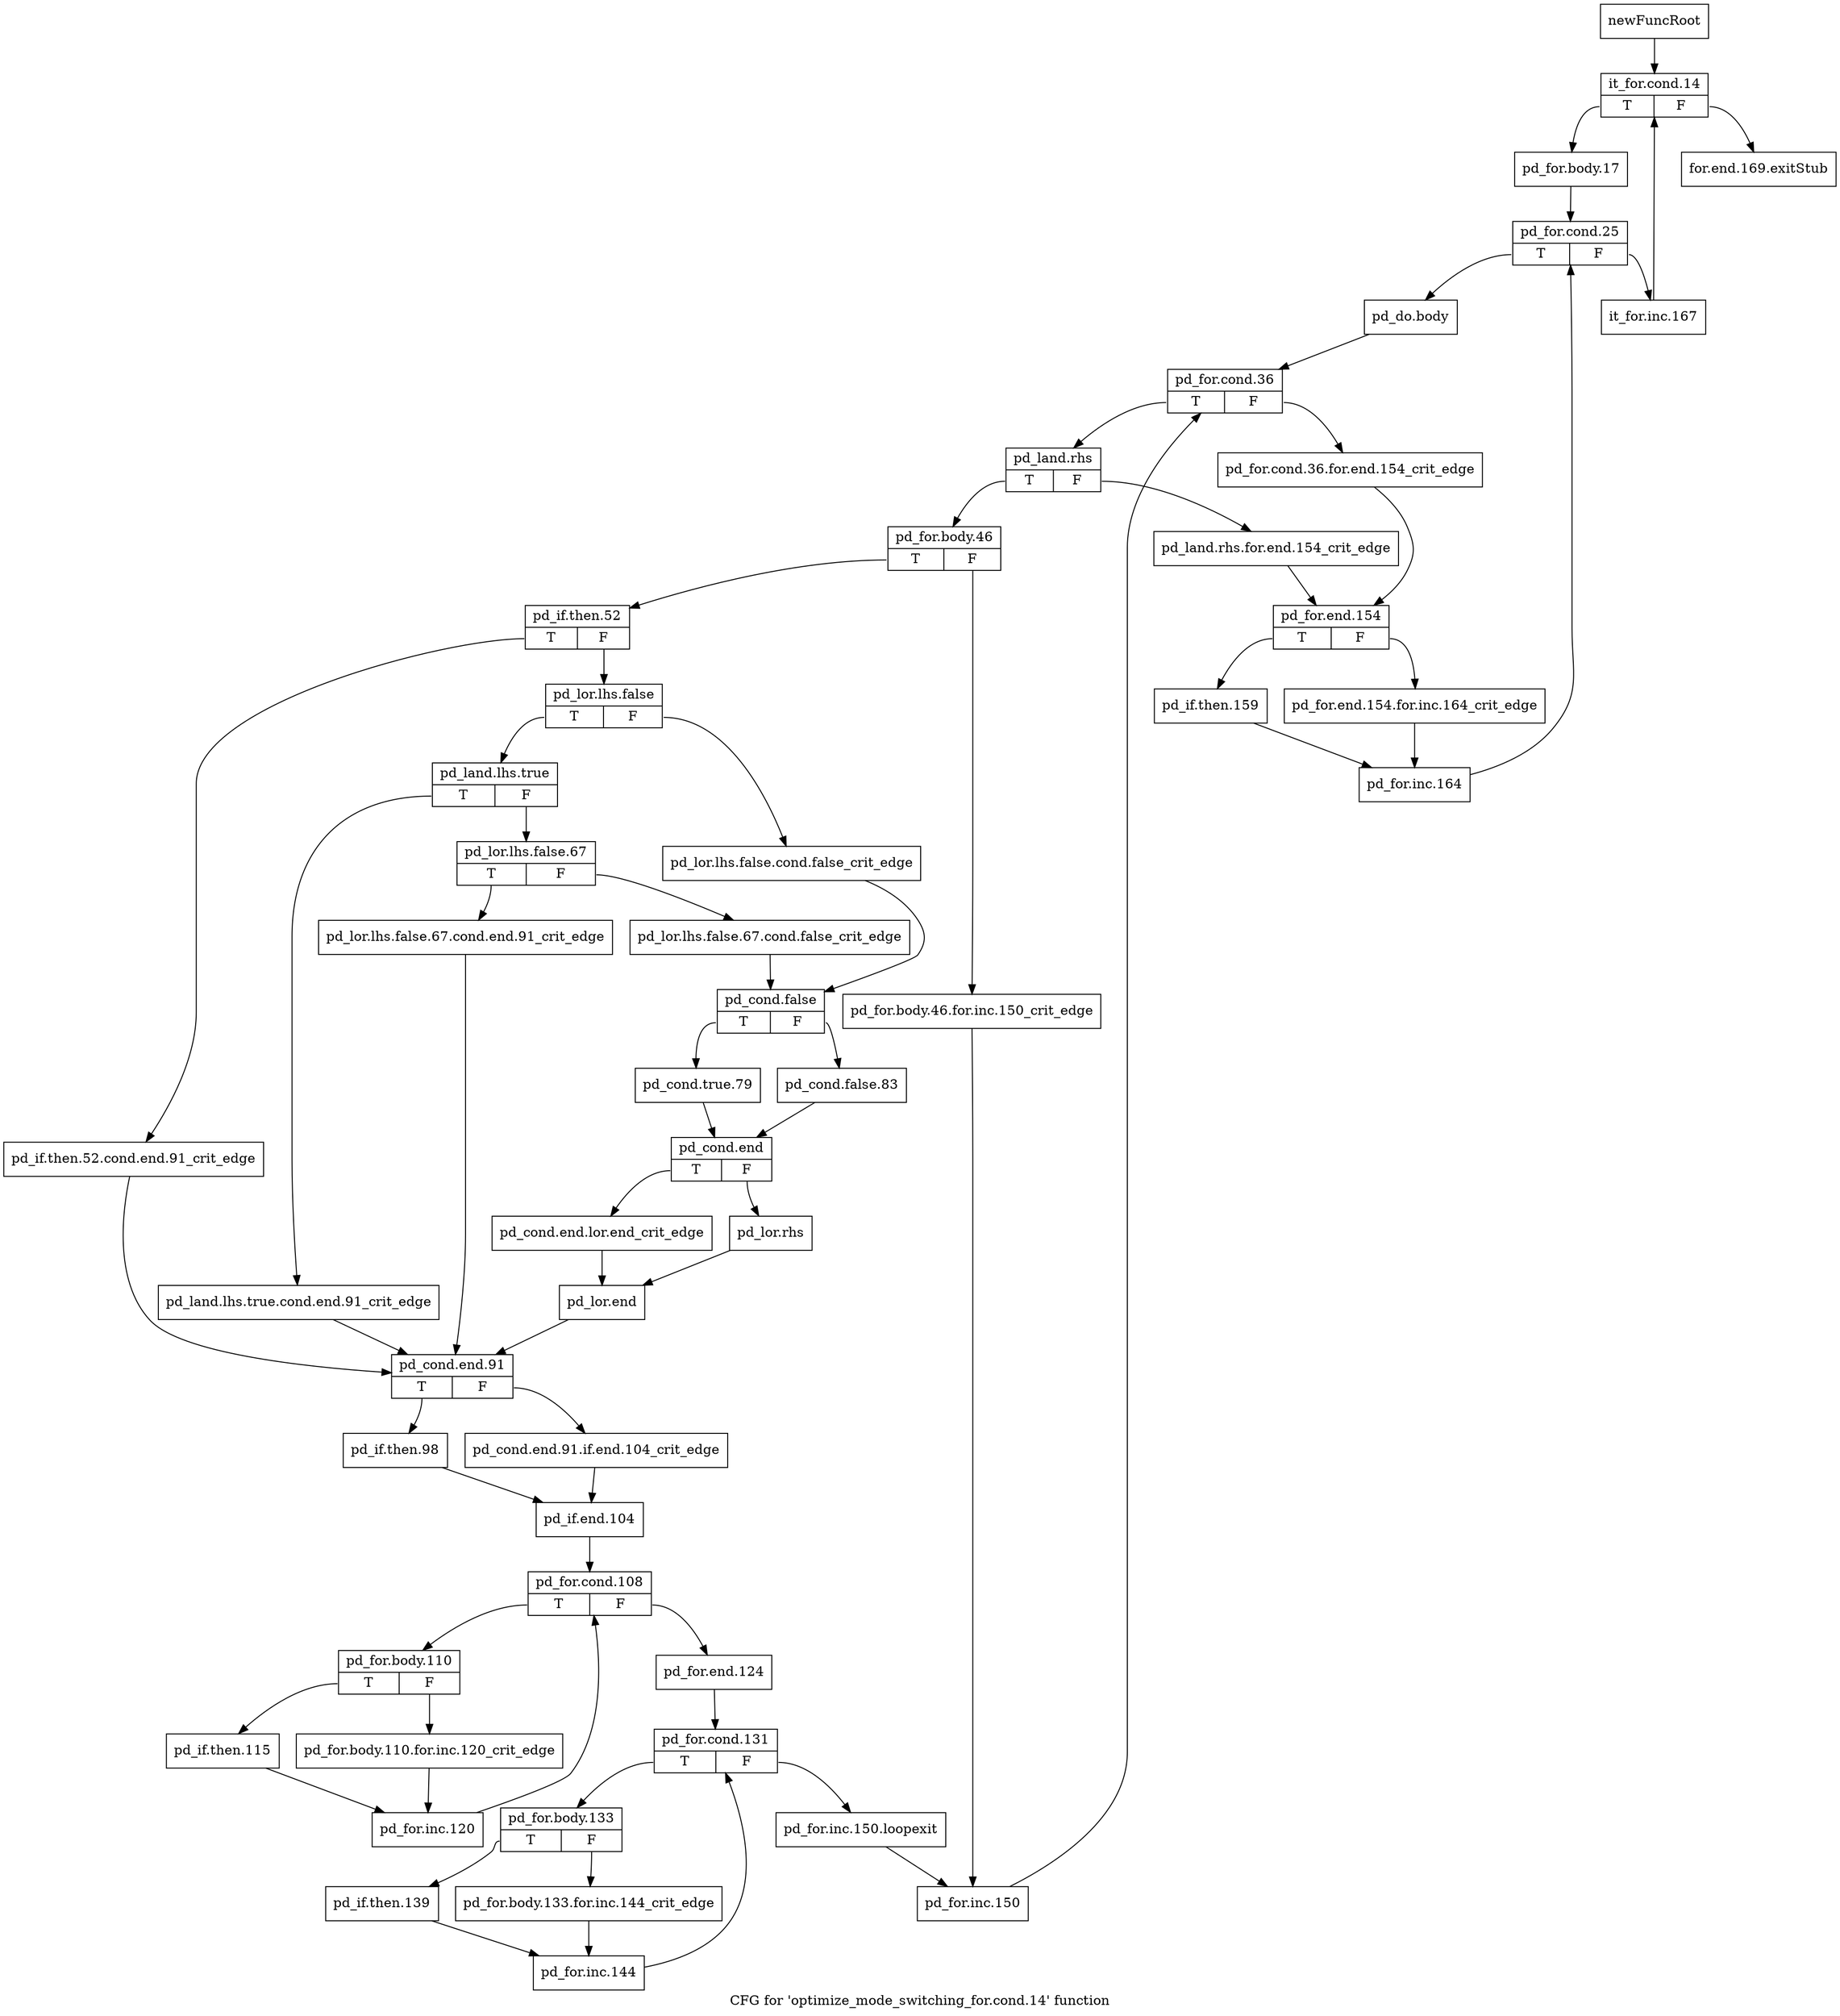 digraph "CFG for 'optimize_mode_switching_for.cond.14' function" {
	label="CFG for 'optimize_mode_switching_for.cond.14' function";

	Node0xb3c99d0 [shape=record,label="{newFuncRoot}"];
	Node0xb3c99d0 -> Node0xb3c9a70;
	Node0xb3c9a20 [shape=record,label="{for.end.169.exitStub}"];
	Node0xb3c9a70 [shape=record,label="{it_for.cond.14|{<s0>T|<s1>F}}"];
	Node0xb3c9a70:s0 -> Node0xb3c9ac0;
	Node0xb3c9a70:s1 -> Node0xb3c9a20;
	Node0xb3c9ac0 [shape=record,label="{pd_for.body.17}"];
	Node0xb3c9ac0 -> Node0xb3c9b10;
	Node0xb3c9b10 [shape=record,label="{pd_for.cond.25|{<s0>T|<s1>F}}"];
	Node0xb3c9b10:s0 -> Node0xb3c9bb0;
	Node0xb3c9b10:s1 -> Node0xb3c9b60;
	Node0xb3c9b60 [shape=record,label="{it_for.inc.167}"];
	Node0xb3c9b60 -> Node0xb3c9a70;
	Node0xb3c9bb0 [shape=record,label="{pd_do.body}"];
	Node0xb3c9bb0 -> Node0xb3c9c00;
	Node0xb3c9c00 [shape=record,label="{pd_for.cond.36|{<s0>T|<s1>F}}"];
	Node0xb3c9c00:s0 -> Node0xb3c9ca0;
	Node0xb3c9c00:s1 -> Node0xb3c9c50;
	Node0xb3c9c50 [shape=record,label="{pd_for.cond.36.for.end.154_crit_edge}"];
	Node0xb3c9c50 -> Node0xb3c9d40;
	Node0xb3c9ca0 [shape=record,label="{pd_land.rhs|{<s0>T|<s1>F}}"];
	Node0xb3c9ca0:s0 -> Node0xb3c9e80;
	Node0xb3c9ca0:s1 -> Node0xb3c9cf0;
	Node0xb3c9cf0 [shape=record,label="{pd_land.rhs.for.end.154_crit_edge}"];
	Node0xb3c9cf0 -> Node0xb3c9d40;
	Node0xb3c9d40 [shape=record,label="{pd_for.end.154|{<s0>T|<s1>F}}"];
	Node0xb3c9d40:s0 -> Node0xb3c9de0;
	Node0xb3c9d40:s1 -> Node0xb3c9d90;
	Node0xb3c9d90 [shape=record,label="{pd_for.end.154.for.inc.164_crit_edge}"];
	Node0xb3c9d90 -> Node0xb3c9e30;
	Node0xb3c9de0 [shape=record,label="{pd_if.then.159}"];
	Node0xb3c9de0 -> Node0xb3c9e30;
	Node0xb3c9e30 [shape=record,label="{pd_for.inc.164}"];
	Node0xb3c9e30 -> Node0xb3c9b10;
	Node0xb3c9e80 [shape=record,label="{pd_for.body.46|{<s0>T|<s1>F}}"];
	Node0xb3c9e80:s0 -> Node0xb3c9f20;
	Node0xb3c9e80:s1 -> Node0xb3c9ed0;
	Node0xb3c9ed0 [shape=record,label="{pd_for.body.46.for.inc.150_crit_edge}"];
	Node0xb3c9ed0 -> Node0xb3cc8d0;
	Node0xb3c9f20 [shape=record,label="{pd_if.then.52|{<s0>T|<s1>F}}"];
	Node0xb3c9f20:s0 -> Node0xb3cc600;
	Node0xb3c9f20:s1 -> Node0xb3bdf80;
	Node0xb3bdf80 [shape=record,label="{pd_lor.lhs.false|{<s0>T|<s1>F}}"];
	Node0xb3bdf80:s0 -> Node0xb3cc240;
	Node0xb3bdf80:s1 -> Node0xb3cc1f0;
	Node0xb3cc1f0 [shape=record,label="{pd_lor.lhs.false.cond.false_crit_edge}"];
	Node0xb3cc1f0 -> Node0xb3cc330;
	Node0xb3cc240 [shape=record,label="{pd_land.lhs.true|{<s0>T|<s1>F}}"];
	Node0xb3cc240:s0 -> Node0xb3cc5b0;
	Node0xb3cc240:s1 -> Node0xb3cc290;
	Node0xb3cc290 [shape=record,label="{pd_lor.lhs.false.67|{<s0>T|<s1>F}}"];
	Node0xb3cc290:s0 -> Node0xb3cc560;
	Node0xb3cc290:s1 -> Node0xb3cc2e0;
	Node0xb3cc2e0 [shape=record,label="{pd_lor.lhs.false.67.cond.false_crit_edge}"];
	Node0xb3cc2e0 -> Node0xb3cc330;
	Node0xb3cc330 [shape=record,label="{pd_cond.false|{<s0>T|<s1>F}}"];
	Node0xb3cc330:s0 -> Node0xb3cc3d0;
	Node0xb3cc330:s1 -> Node0xb3cc380;
	Node0xb3cc380 [shape=record,label="{pd_cond.false.83}"];
	Node0xb3cc380 -> Node0xb3cc420;
	Node0xb3cc3d0 [shape=record,label="{pd_cond.true.79}"];
	Node0xb3cc3d0 -> Node0xb3cc420;
	Node0xb3cc420 [shape=record,label="{pd_cond.end|{<s0>T|<s1>F}}"];
	Node0xb3cc420:s0 -> Node0xb3cc4c0;
	Node0xb3cc420:s1 -> Node0xb3cc470;
	Node0xb3cc470 [shape=record,label="{pd_lor.rhs}"];
	Node0xb3cc470 -> Node0xb3cc510;
	Node0xb3cc4c0 [shape=record,label="{pd_cond.end.lor.end_crit_edge}"];
	Node0xb3cc4c0 -> Node0xb3cc510;
	Node0xb3cc510 [shape=record,label="{pd_lor.end}"];
	Node0xb3cc510 -> Node0xb3cc650;
	Node0xb3cc560 [shape=record,label="{pd_lor.lhs.false.67.cond.end.91_crit_edge}"];
	Node0xb3cc560 -> Node0xb3cc650;
	Node0xb3cc5b0 [shape=record,label="{pd_land.lhs.true.cond.end.91_crit_edge}"];
	Node0xb3cc5b0 -> Node0xb3cc650;
	Node0xb3cc600 [shape=record,label="{pd_if.then.52.cond.end.91_crit_edge}"];
	Node0xb3cc600 -> Node0xb3cc650;
	Node0xb3cc650 [shape=record,label="{pd_cond.end.91|{<s0>T|<s1>F}}"];
	Node0xb3cc650:s0 -> Node0xb3cc6f0;
	Node0xb3cc650:s1 -> Node0xb3cc6a0;
	Node0xb3cc6a0 [shape=record,label="{pd_cond.end.91.if.end.104_crit_edge}"];
	Node0xb3cc6a0 -> Node0xb3cc740;
	Node0xb3cc6f0 [shape=record,label="{pd_if.then.98}"];
	Node0xb3cc6f0 -> Node0xb3cc740;
	Node0xb3cc740 [shape=record,label="{pd_if.end.104}"];
	Node0xb3cc740 -> Node0xb3cc790;
	Node0xb3cc790 [shape=record,label="{pd_for.cond.108|{<s0>T|<s1>F}}"];
	Node0xb3cc790:s0 -> Node0xb3cca60;
	Node0xb3cc790:s1 -> Node0xb3cc7e0;
	Node0xb3cc7e0 [shape=record,label="{pd_for.end.124}"];
	Node0xb3cc7e0 -> Node0xb3cc830;
	Node0xb3cc830 [shape=record,label="{pd_for.cond.131|{<s0>T|<s1>F}}"];
	Node0xb3cc830:s0 -> Node0xb3cc920;
	Node0xb3cc830:s1 -> Node0xb3cc880;
	Node0xb3cc880 [shape=record,label="{pd_for.inc.150.loopexit}"];
	Node0xb3cc880 -> Node0xb3cc8d0;
	Node0xb3cc8d0 [shape=record,label="{pd_for.inc.150}"];
	Node0xb3cc8d0 -> Node0xb3c9c00;
	Node0xb3cc920 [shape=record,label="{pd_for.body.133|{<s0>T|<s1>F}}"];
	Node0xb3cc920:s0 -> Node0xb3cc9c0;
	Node0xb3cc920:s1 -> Node0xb3cc970;
	Node0xb3cc970 [shape=record,label="{pd_for.body.133.for.inc.144_crit_edge}"];
	Node0xb3cc970 -> Node0xb3cca10;
	Node0xb3cc9c0 [shape=record,label="{pd_if.then.139}"];
	Node0xb3cc9c0 -> Node0xb3cca10;
	Node0xb3cca10 [shape=record,label="{pd_for.inc.144}"];
	Node0xb3cca10 -> Node0xb3cc830;
	Node0xb3cca60 [shape=record,label="{pd_for.body.110|{<s0>T|<s1>F}}"];
	Node0xb3cca60:s0 -> Node0xb3ccb00;
	Node0xb3cca60:s1 -> Node0xb3ccab0;
	Node0xb3ccab0 [shape=record,label="{pd_for.body.110.for.inc.120_crit_edge}"];
	Node0xb3ccab0 -> Node0xb3ccb50;
	Node0xb3ccb00 [shape=record,label="{pd_if.then.115}"];
	Node0xb3ccb00 -> Node0xb3ccb50;
	Node0xb3ccb50 [shape=record,label="{pd_for.inc.120}"];
	Node0xb3ccb50 -> Node0xb3cc790;
}

